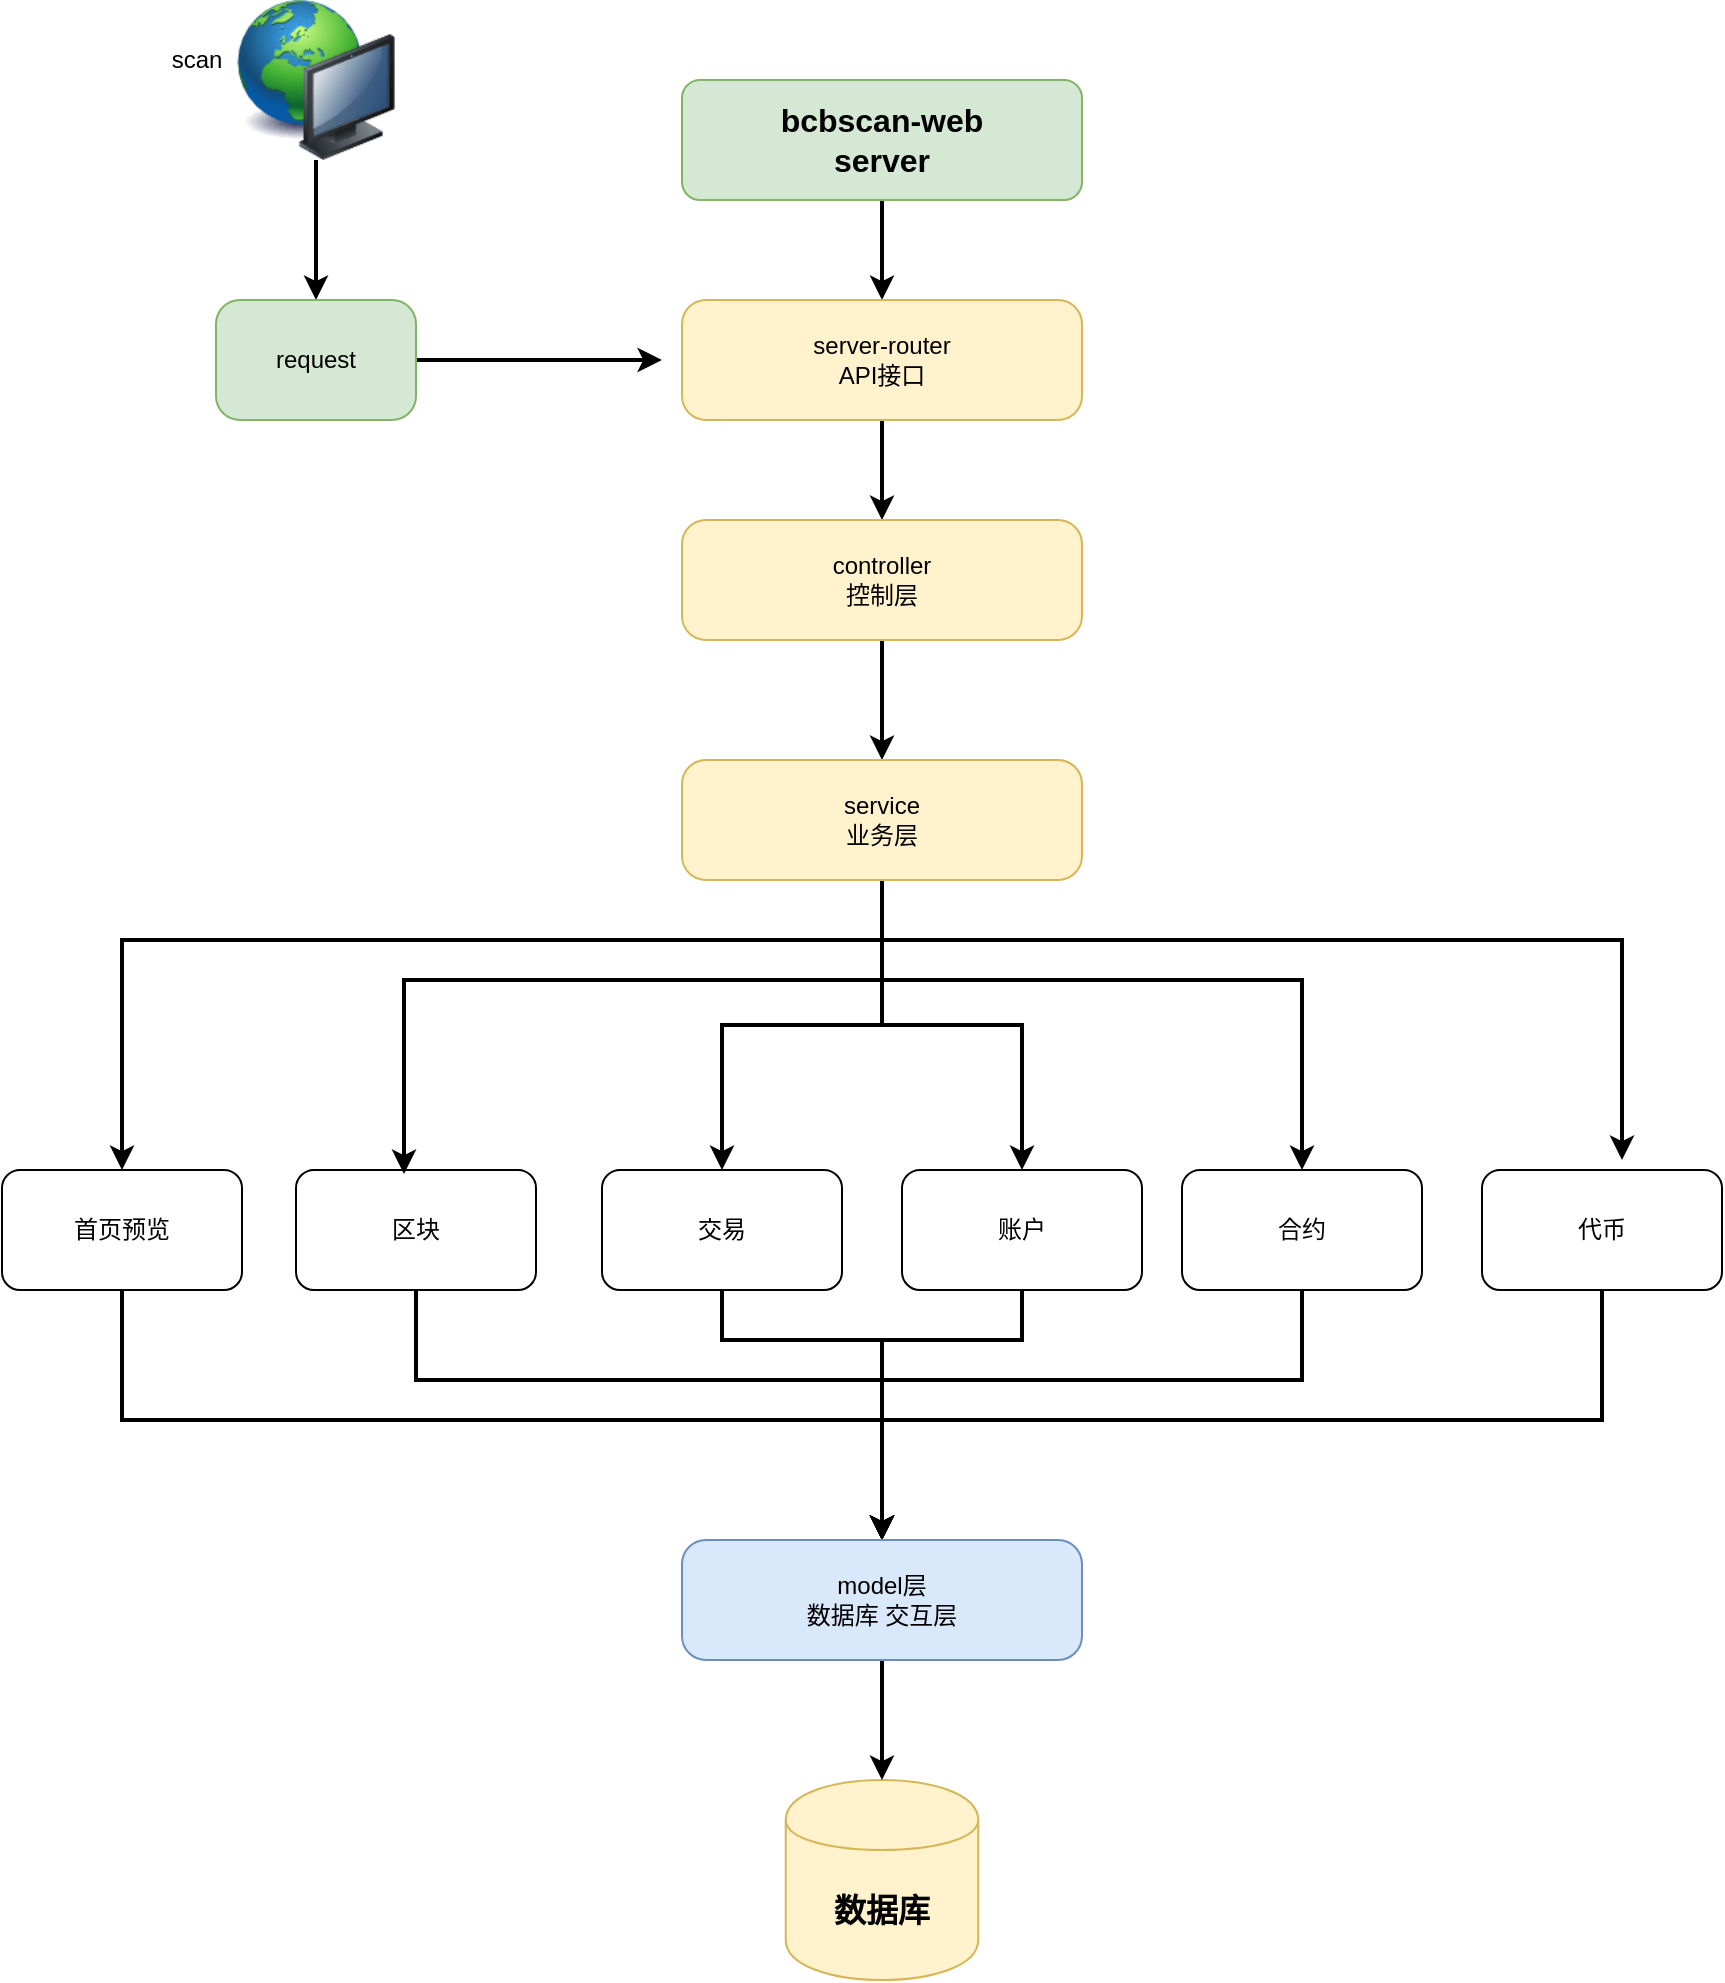 <mxfile version="13.2.4" type="github"><diagram id="lQMJa9RJTSVEmCqV0u0R" name="bcbscan-web架构"><mxGraphModel dx="1896" dy="1059" grid="1" gridSize="10" guides="1" tooltips="1" connect="1" arrows="1" fold="1" page="1" pageScale="1" pageWidth="827" pageHeight="1169" math="0" shadow="0"><root><mxCell id="0"/><mxCell id="1" parent="0"/><mxCell id="pNZuj06YqoCHR5caNmBb-40" style="edgeStyle=orthogonalEdgeStyle;rounded=0;orthogonalLoop=1;jettySize=auto;html=1;entryX=0.5;entryY=0;entryDx=0;entryDy=0;strokeWidth=2;" edge="1" parent="1" source="pNZuj06YqoCHR5caNmBb-2" target="pNZuj06YqoCHR5caNmBb-15"><mxGeometry relative="1" as="geometry"/></mxCell><mxCell id="pNZuj06YqoCHR5caNmBb-2" value="" style="image;html=1;labelBackgroundColor=#ffffff;image=img/lib/clip_art/computers/Network_128x128.png;fillColor=none;" vertex="1" parent="1"><mxGeometry x="407" y="110" width="80" height="80" as="geometry"/></mxCell><mxCell id="pNZuj06YqoCHR5caNmBb-26" style="edgeStyle=orthogonalEdgeStyle;rounded=0;orthogonalLoop=1;jettySize=auto;html=1;entryX=0.5;entryY=0;entryDx=0;entryDy=0;strokeWidth=2;" edge="1" parent="1" source="pNZuj06YqoCHR5caNmBb-3" target="pNZuj06YqoCHR5caNmBb-25"><mxGeometry relative="1" as="geometry"/></mxCell><mxCell id="pNZuj06YqoCHR5caNmBb-3" value="&lt;span style=&quot;font-size: 16px&quot;&gt;&lt;b&gt;bcbscan-web&lt;br&gt;server&lt;/b&gt;&lt;br&gt;&lt;/span&gt;" style="rounded=1;whiteSpace=wrap;html=1;fillColor=#d5e8d4;strokeColor=#82b366;" vertex="1" parent="1"><mxGeometry x="630" y="150" width="200" height="60" as="geometry"/></mxCell><mxCell id="pNZuj06YqoCHR5caNmBb-14" value="&lt;b&gt;&lt;font style=&quot;font-size: 16px&quot;&gt;数据库&lt;/font&gt;&lt;/b&gt;" style="shape=cylinder;whiteSpace=wrap;html=1;boundedLbl=1;backgroundOutline=1;fillColor=#fff2cc;strokeColor=#d6b656;" vertex="1" parent="1"><mxGeometry x="681.87" y="1000" width="96.25" height="100" as="geometry"/></mxCell><mxCell id="pNZuj06YqoCHR5caNmBb-39" style="edgeStyle=orthogonalEdgeStyle;rounded=0;orthogonalLoop=1;jettySize=auto;html=1;strokeWidth=2;" edge="1" parent="1" source="pNZuj06YqoCHR5caNmBb-15"><mxGeometry relative="1" as="geometry"><mxPoint x="620" y="290" as="targetPoint"/></mxGeometry></mxCell><mxCell id="pNZuj06YqoCHR5caNmBb-15" value="request" style="rounded=1;whiteSpace=wrap;html=1;fillColor=#d5e8d4;strokeColor=#82b366;arcSize=20;" vertex="1" parent="1"><mxGeometry x="397" y="260" width="100" height="60" as="geometry"/></mxCell><mxCell id="pNZuj06YqoCHR5caNmBb-23" value="scan" style="text;html=1;align=center;verticalAlign=middle;resizable=0;points=[];autosize=1;" vertex="1" parent="1"><mxGeometry x="367" y="130" width="40" height="20" as="geometry"/></mxCell><mxCell id="pNZuj06YqoCHR5caNmBb-28" style="edgeStyle=orthogonalEdgeStyle;rounded=0;orthogonalLoop=1;jettySize=auto;html=1;entryX=0.5;entryY=0;entryDx=0;entryDy=0;strokeWidth=2;" edge="1" parent="1" source="pNZuj06YqoCHR5caNmBb-25" target="pNZuj06YqoCHR5caNmBb-27"><mxGeometry relative="1" as="geometry"/></mxCell><mxCell id="pNZuj06YqoCHR5caNmBb-25" value="server-router&lt;br&gt;API接口" style="rounded=1;whiteSpace=wrap;html=1;fillColor=#fff2cc;strokeColor=#d6b656;arcSize=20;" vertex="1" parent="1"><mxGeometry x="630.01" y="260" width="200" height="60" as="geometry"/></mxCell><mxCell id="pNZuj06YqoCHR5caNmBb-48" style="edgeStyle=orthogonalEdgeStyle;rounded=0;orthogonalLoop=1;jettySize=auto;html=1;entryX=0.5;entryY=0;entryDx=0;entryDy=0;strokeWidth=2;" edge="1" parent="1" source="pNZuj06YqoCHR5caNmBb-27" target="pNZuj06YqoCHR5caNmBb-47"><mxGeometry relative="1" as="geometry"/></mxCell><mxCell id="pNZuj06YqoCHR5caNmBb-27" value="controller&lt;br&gt;控制层" style="rounded=1;whiteSpace=wrap;html=1;fillColor=#fff2cc;strokeColor=#d6b656;arcSize=20;" vertex="1" parent="1"><mxGeometry x="630.01" y="370" width="200" height="60" as="geometry"/></mxCell><mxCell id="pNZuj06YqoCHR5caNmBb-68" style="edgeStyle=orthogonalEdgeStyle;rounded=0;orthogonalLoop=1;jettySize=auto;html=1;strokeWidth=2;" edge="1" parent="1" source="pNZuj06YqoCHR5caNmBb-30" target="pNZuj06YqoCHR5caNmBb-62"><mxGeometry relative="1" as="geometry"><Array as="points"><mxPoint x="350" y="820"/><mxPoint x="730" y="820"/></Array></mxGeometry></mxCell><mxCell id="pNZuj06YqoCHR5caNmBb-30" value="首页预览" style="rounded=1;whiteSpace=wrap;html=1;" vertex="1" parent="1"><mxGeometry x="290" y="695" width="120" height="60" as="geometry"/></mxCell><mxCell id="pNZuj06YqoCHR5caNmBb-67" style="edgeStyle=orthogonalEdgeStyle;rounded=0;orthogonalLoop=1;jettySize=auto;html=1;entryX=0.5;entryY=0;entryDx=0;entryDy=0;strokeWidth=2;" edge="1" parent="1" source="pNZuj06YqoCHR5caNmBb-31" target="pNZuj06YqoCHR5caNmBb-62"><mxGeometry relative="1" as="geometry"><Array as="points"><mxPoint x="497" y="800"/><mxPoint x="730" y="800"/></Array></mxGeometry></mxCell><mxCell id="pNZuj06YqoCHR5caNmBb-31" value="区块" style="rounded=1;whiteSpace=wrap;html=1;" vertex="1" parent="1"><mxGeometry x="437" y="695" width="120" height="60" as="geometry"/></mxCell><mxCell id="pNZuj06YqoCHR5caNmBb-70" style="edgeStyle=orthogonalEdgeStyle;rounded=0;orthogonalLoop=1;jettySize=auto;html=1;entryX=0.5;entryY=0;entryDx=0;entryDy=0;strokeWidth=2;" edge="1" parent="1" source="pNZuj06YqoCHR5caNmBb-32" target="pNZuj06YqoCHR5caNmBb-62"><mxGeometry relative="1" as="geometry"><Array as="points"><mxPoint x="940" y="800"/><mxPoint x="730" y="800"/></Array></mxGeometry></mxCell><mxCell id="pNZuj06YqoCHR5caNmBb-32" value="合约" style="rounded=1;whiteSpace=wrap;html=1;" vertex="1" parent="1"><mxGeometry x="880" y="695" width="120" height="60" as="geometry"/></mxCell><mxCell id="pNZuj06YqoCHR5caNmBb-69" style="edgeStyle=orthogonalEdgeStyle;rounded=0;orthogonalLoop=1;jettySize=auto;html=1;entryX=0.5;entryY=0;entryDx=0;entryDy=0;strokeWidth=2;" edge="1" parent="1" source="pNZuj06YqoCHR5caNmBb-33" target="pNZuj06YqoCHR5caNmBb-62"><mxGeometry relative="1" as="geometry"><Array as="points"><mxPoint x="800" y="780"/><mxPoint x="730" y="780"/></Array></mxGeometry></mxCell><mxCell id="pNZuj06YqoCHR5caNmBb-33" value="账户" style="rounded=1;whiteSpace=wrap;html=1;" vertex="1" parent="1"><mxGeometry x="740" y="695" width="120" height="60" as="geometry"/></mxCell><mxCell id="pNZuj06YqoCHR5caNmBb-66" style="edgeStyle=orthogonalEdgeStyle;rounded=0;orthogonalLoop=1;jettySize=auto;html=1;entryX=0.5;entryY=0;entryDx=0;entryDy=0;strokeWidth=2;" edge="1" parent="1" source="pNZuj06YqoCHR5caNmBb-34" target="pNZuj06YqoCHR5caNmBb-62"><mxGeometry relative="1" as="geometry"><Array as="points"><mxPoint x="650" y="780"/><mxPoint x="730" y="780"/></Array></mxGeometry></mxCell><mxCell id="pNZuj06YqoCHR5caNmBb-34" value="交易" style="rounded=1;whiteSpace=wrap;html=1;" vertex="1" parent="1"><mxGeometry x="590" y="695" width="120" height="60" as="geometry"/></mxCell><mxCell id="pNZuj06YqoCHR5caNmBb-71" style="edgeStyle=orthogonalEdgeStyle;rounded=0;orthogonalLoop=1;jettySize=auto;html=1;entryX=0.5;entryY=0;entryDx=0;entryDy=0;strokeWidth=2;" edge="1" parent="1" source="pNZuj06YqoCHR5caNmBb-38" target="pNZuj06YqoCHR5caNmBb-62"><mxGeometry relative="1" as="geometry"><Array as="points"><mxPoint x="1090" y="820"/><mxPoint x="730" y="820"/></Array></mxGeometry></mxCell><mxCell id="pNZuj06YqoCHR5caNmBb-38" value="代币" style="rounded=1;whiteSpace=wrap;html=1;" vertex="1" parent="1"><mxGeometry x="1030" y="695" width="120" height="60" as="geometry"/></mxCell><mxCell id="pNZuj06YqoCHR5caNmBb-55" style="edgeStyle=orthogonalEdgeStyle;rounded=0;orthogonalLoop=1;jettySize=auto;html=1;strokeWidth=2;" edge="1" parent="1" source="pNZuj06YqoCHR5caNmBb-47" target="pNZuj06YqoCHR5caNmBb-30"><mxGeometry relative="1" as="geometry"><Array as="points"><mxPoint x="730" y="580"/><mxPoint x="350" y="580"/></Array></mxGeometry></mxCell><mxCell id="pNZuj06YqoCHR5caNmBb-56" style="edgeStyle=orthogonalEdgeStyle;rounded=0;orthogonalLoop=1;jettySize=auto;html=1;entryX=0.45;entryY=0.033;entryDx=0;entryDy=0;entryPerimeter=0;strokeWidth=2;" edge="1" parent="1" source="pNZuj06YqoCHR5caNmBb-47" target="pNZuj06YqoCHR5caNmBb-31"><mxGeometry relative="1" as="geometry"><Array as="points"><mxPoint x="730" y="600"/><mxPoint x="491" y="600"/></Array></mxGeometry></mxCell><mxCell id="pNZuj06YqoCHR5caNmBb-57" style="edgeStyle=orthogonalEdgeStyle;rounded=0;orthogonalLoop=1;jettySize=auto;html=1;entryX=0.5;entryY=0;entryDx=0;entryDy=0;strokeWidth=2;" edge="1" parent="1" source="pNZuj06YqoCHR5caNmBb-47" target="pNZuj06YqoCHR5caNmBb-34"><mxGeometry relative="1" as="geometry"/></mxCell><mxCell id="pNZuj06YqoCHR5caNmBb-58" style="edgeStyle=orthogonalEdgeStyle;rounded=0;orthogonalLoop=1;jettySize=auto;html=1;strokeWidth=2;" edge="1" parent="1" source="pNZuj06YqoCHR5caNmBb-47"><mxGeometry relative="1" as="geometry"><mxPoint x="1100" y="690" as="targetPoint"/><Array as="points"><mxPoint x="730" y="580"/><mxPoint x="1100" y="580"/></Array></mxGeometry></mxCell><mxCell id="pNZuj06YqoCHR5caNmBb-59" style="edgeStyle=orthogonalEdgeStyle;rounded=0;orthogonalLoop=1;jettySize=auto;html=1;strokeWidth=2;" edge="1" parent="1" source="pNZuj06YqoCHR5caNmBb-47" target="pNZuj06YqoCHR5caNmBb-32"><mxGeometry relative="1" as="geometry"><Array as="points"><mxPoint x="730" y="600"/><mxPoint x="940" y="600"/></Array></mxGeometry></mxCell><mxCell id="pNZuj06YqoCHR5caNmBb-60" style="edgeStyle=orthogonalEdgeStyle;rounded=0;orthogonalLoop=1;jettySize=auto;html=1;strokeWidth=2;" edge="1" parent="1" source="pNZuj06YqoCHR5caNmBb-47" target="pNZuj06YqoCHR5caNmBb-33"><mxGeometry relative="1" as="geometry"/></mxCell><mxCell id="pNZuj06YqoCHR5caNmBb-47" value="service&lt;br&gt;业务层" style="rounded=1;whiteSpace=wrap;html=1;fillColor=#fff2cc;strokeColor=#d6b656;arcSize=20;" vertex="1" parent="1"><mxGeometry x="630.01" y="490" width="200" height="60" as="geometry"/></mxCell><mxCell id="pNZuj06YqoCHR5caNmBb-72" style="edgeStyle=orthogonalEdgeStyle;rounded=0;orthogonalLoop=1;jettySize=auto;html=1;entryX=0.5;entryY=0;entryDx=0;entryDy=0;strokeWidth=2;" edge="1" parent="1" source="pNZuj06YqoCHR5caNmBb-62" target="pNZuj06YqoCHR5caNmBb-14"><mxGeometry relative="1" as="geometry"/></mxCell><mxCell id="pNZuj06YqoCHR5caNmBb-62" value="model层&lt;br&gt;数据库 交互层" style="rounded=1;whiteSpace=wrap;html=1;fillColor=#dae8fc;strokeColor=#6c8ebf;arcSize=20;" vertex="1" parent="1"><mxGeometry x="630" y="880" width="200" height="60" as="geometry"/></mxCell></root></mxGraphModel></diagram></mxfile>